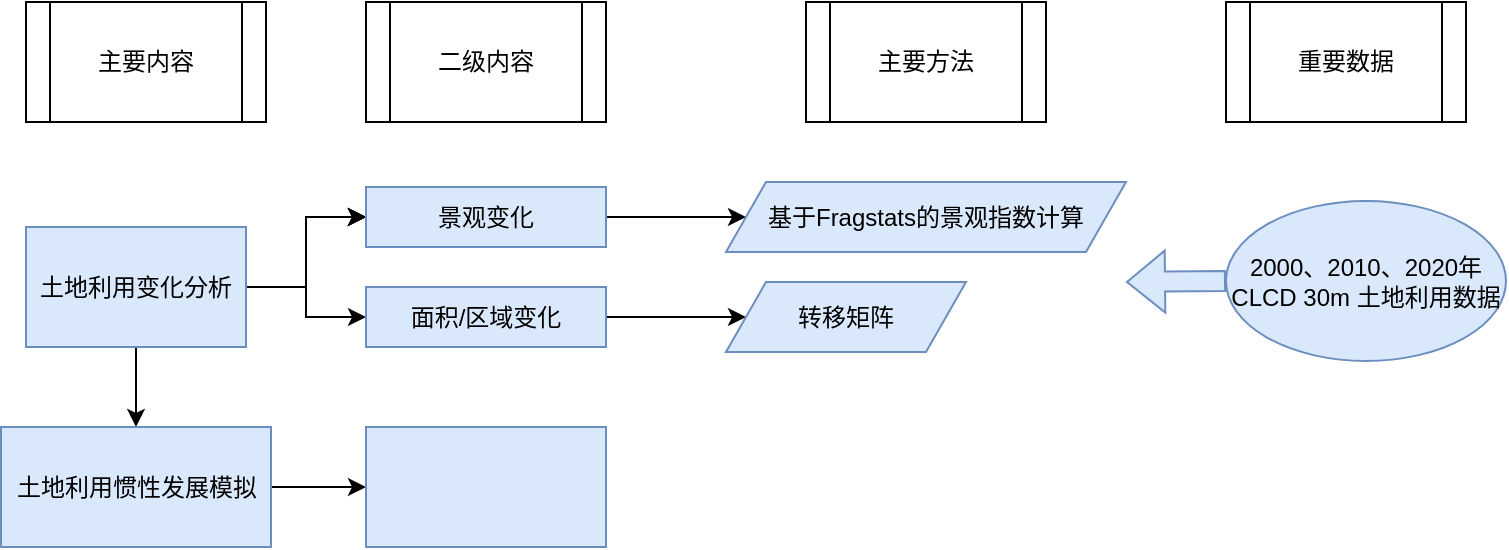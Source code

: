 <mxfile version="21.0.6" type="github">
  <diagram name="第 1 页" id="vdaMi083LKCl8iQgbxjs">
    <mxGraphModel dx="954" dy="616" grid="1" gridSize="10" guides="1" tooltips="1" connect="1" arrows="1" fold="1" page="1" pageScale="1" pageWidth="827" pageHeight="1169" math="0" shadow="0">
      <root>
        <mxCell id="0" />
        <mxCell id="1" parent="0" />
        <mxCell id="P8iH71hj3sHe690LLrIs-3" value="" style="edgeStyle=orthogonalEdgeStyle;rounded=0;orthogonalLoop=1;jettySize=auto;html=1;" edge="1" parent="1" source="P8iH71hj3sHe690LLrIs-1" target="P8iH71hj3sHe690LLrIs-2">
          <mxGeometry relative="1" as="geometry" />
        </mxCell>
        <mxCell id="P8iH71hj3sHe690LLrIs-4" value="" style="edgeStyle=orthogonalEdgeStyle;rounded=0;orthogonalLoop=1;jettySize=auto;html=1;" edge="1" parent="1" source="P8iH71hj3sHe690LLrIs-1" target="P8iH71hj3sHe690LLrIs-2">
          <mxGeometry relative="1" as="geometry" />
        </mxCell>
        <mxCell id="P8iH71hj3sHe690LLrIs-5" value="" style="edgeStyle=orthogonalEdgeStyle;rounded=0;orthogonalLoop=1;jettySize=auto;html=1;" edge="1" parent="1" source="P8iH71hj3sHe690LLrIs-1" target="P8iH71hj3sHe690LLrIs-2">
          <mxGeometry relative="1" as="geometry" />
        </mxCell>
        <mxCell id="P8iH71hj3sHe690LLrIs-12" value="" style="edgeStyle=orthogonalEdgeStyle;rounded=0;orthogonalLoop=1;jettySize=auto;html=1;" edge="1" parent="1" source="P8iH71hj3sHe690LLrIs-1" target="P8iH71hj3sHe690LLrIs-2">
          <mxGeometry relative="1" as="geometry" />
        </mxCell>
        <mxCell id="P8iH71hj3sHe690LLrIs-14" style="edgeStyle=orthogonalEdgeStyle;rounded=0;orthogonalLoop=1;jettySize=auto;html=1;exitX=1;exitY=0.5;exitDx=0;exitDy=0;entryX=0;entryY=0.5;entryDx=0;entryDy=0;" edge="1" parent="1" source="P8iH71hj3sHe690LLrIs-1" target="P8iH71hj3sHe690LLrIs-13">
          <mxGeometry relative="1" as="geometry" />
        </mxCell>
        <mxCell id="P8iH71hj3sHe690LLrIs-22" value="" style="edgeStyle=orthogonalEdgeStyle;rounded=0;orthogonalLoop=1;jettySize=auto;html=1;" edge="1" parent="1" source="P8iH71hj3sHe690LLrIs-1" target="P8iH71hj3sHe690LLrIs-21">
          <mxGeometry relative="1" as="geometry" />
        </mxCell>
        <mxCell id="P8iH71hj3sHe690LLrIs-1" value="土地利用变化分析" style="rounded=0;whiteSpace=wrap;html=1;fillColor=#dae8fc;strokeColor=#6c8ebf;" vertex="1" parent="1">
          <mxGeometry x="80" y="132.5" width="110" height="60" as="geometry" />
        </mxCell>
        <mxCell id="P8iH71hj3sHe690LLrIs-20" value="" style="edgeStyle=orthogonalEdgeStyle;rounded=0;orthogonalLoop=1;jettySize=auto;html=1;" edge="1" parent="1" source="P8iH71hj3sHe690LLrIs-2" target="P8iH71hj3sHe690LLrIs-18">
          <mxGeometry relative="1" as="geometry" />
        </mxCell>
        <mxCell id="P8iH71hj3sHe690LLrIs-2" value="景观变化" style="rounded=0;whiteSpace=wrap;html=1;fillColor=#dae8fc;strokeColor=#6c8ebf;" vertex="1" parent="1">
          <mxGeometry x="250" y="112.5" width="120" height="30" as="geometry" />
        </mxCell>
        <mxCell id="P8iH71hj3sHe690LLrIs-16" value="" style="edgeStyle=orthogonalEdgeStyle;rounded=0;orthogonalLoop=1;jettySize=auto;html=1;" edge="1" parent="1" source="P8iH71hj3sHe690LLrIs-13" target="P8iH71hj3sHe690LLrIs-15">
          <mxGeometry relative="1" as="geometry" />
        </mxCell>
        <mxCell id="P8iH71hj3sHe690LLrIs-13" value="面积/区域变化" style="rounded=0;whiteSpace=wrap;html=1;fillColor=#dae8fc;strokeColor=#6c8ebf;" vertex="1" parent="1">
          <mxGeometry x="250" y="162.5" width="120" height="30" as="geometry" />
        </mxCell>
        <mxCell id="P8iH71hj3sHe690LLrIs-15" value="转移矩阵" style="shape=parallelogram;perimeter=parallelogramPerimeter;whiteSpace=wrap;html=1;fixedSize=1;fillColor=#dae8fc;strokeColor=#6c8ebf;rounded=0;" vertex="1" parent="1">
          <mxGeometry x="430" y="160" width="120" height="35" as="geometry" />
        </mxCell>
        <mxCell id="P8iH71hj3sHe690LLrIs-18" value="基于Fragstats的景观指数计算" style="shape=parallelogram;perimeter=parallelogramPerimeter;whiteSpace=wrap;html=1;fixedSize=1;fillColor=#dae8fc;strokeColor=#6c8ebf;rounded=0;" vertex="1" parent="1">
          <mxGeometry x="430" y="110" width="200" height="35" as="geometry" />
        </mxCell>
        <mxCell id="P8iH71hj3sHe690LLrIs-28" value="" style="edgeStyle=orthogonalEdgeStyle;rounded=0;orthogonalLoop=1;jettySize=auto;html=1;" edge="1" parent="1" source="P8iH71hj3sHe690LLrIs-21" target="P8iH71hj3sHe690LLrIs-27">
          <mxGeometry relative="1" as="geometry" />
        </mxCell>
        <mxCell id="P8iH71hj3sHe690LLrIs-21" value="土地利用惯性发展模拟" style="whiteSpace=wrap;html=1;fillColor=#dae8fc;strokeColor=#6c8ebf;rounded=0;" vertex="1" parent="1">
          <mxGeometry x="67.5" y="232.5" width="135" height="60" as="geometry" />
        </mxCell>
        <mxCell id="P8iH71hj3sHe690LLrIs-27" value="" style="whiteSpace=wrap;html=1;fillColor=#dae8fc;strokeColor=#6c8ebf;rounded=0;" vertex="1" parent="1">
          <mxGeometry x="250" y="232.5" width="120" height="60" as="geometry" />
        </mxCell>
        <mxCell id="P8iH71hj3sHe690LLrIs-29" value="主要内容" style="shape=process;whiteSpace=wrap;html=1;backgroundOutline=1;" vertex="1" parent="1">
          <mxGeometry x="80" y="20" width="120" height="60" as="geometry" />
        </mxCell>
        <mxCell id="P8iH71hj3sHe690LLrIs-30" value="二级内容" style="shape=process;whiteSpace=wrap;html=1;backgroundOutline=1;" vertex="1" parent="1">
          <mxGeometry x="250" y="20" width="120" height="60" as="geometry" />
        </mxCell>
        <mxCell id="P8iH71hj3sHe690LLrIs-31" value="主要方法" style="shape=process;whiteSpace=wrap;html=1;backgroundOutline=1;" vertex="1" parent="1">
          <mxGeometry x="470" y="20" width="120" height="60" as="geometry" />
        </mxCell>
        <mxCell id="P8iH71hj3sHe690LLrIs-32" value="重要数据" style="shape=process;whiteSpace=wrap;html=1;backgroundOutline=1;" vertex="1" parent="1">
          <mxGeometry x="680" y="20" width="120" height="60" as="geometry" />
        </mxCell>
        <mxCell id="P8iH71hj3sHe690LLrIs-33" value="2000、2010、2020年CLCD 30m 土地利用数据" style="ellipse;whiteSpace=wrap;html=1;fillColor=#dae8fc;strokeColor=#6c8ebf;" vertex="1" parent="1">
          <mxGeometry x="680" y="119.5" width="140" height="80" as="geometry" />
        </mxCell>
        <mxCell id="P8iH71hj3sHe690LLrIs-34" value="" style="shape=flexArrow;endArrow=classic;html=1;rounded=0;exitX=0;exitY=0.5;exitDx=0;exitDy=0;fillColor=#dae8fc;strokeColor=#6c8ebf;" edge="1" parent="1" source="P8iH71hj3sHe690LLrIs-33">
          <mxGeometry width="50" height="50" relative="1" as="geometry">
            <mxPoint x="390" y="290" as="sourcePoint" />
            <mxPoint x="630" y="160" as="targetPoint" />
          </mxGeometry>
        </mxCell>
      </root>
    </mxGraphModel>
  </diagram>
</mxfile>
